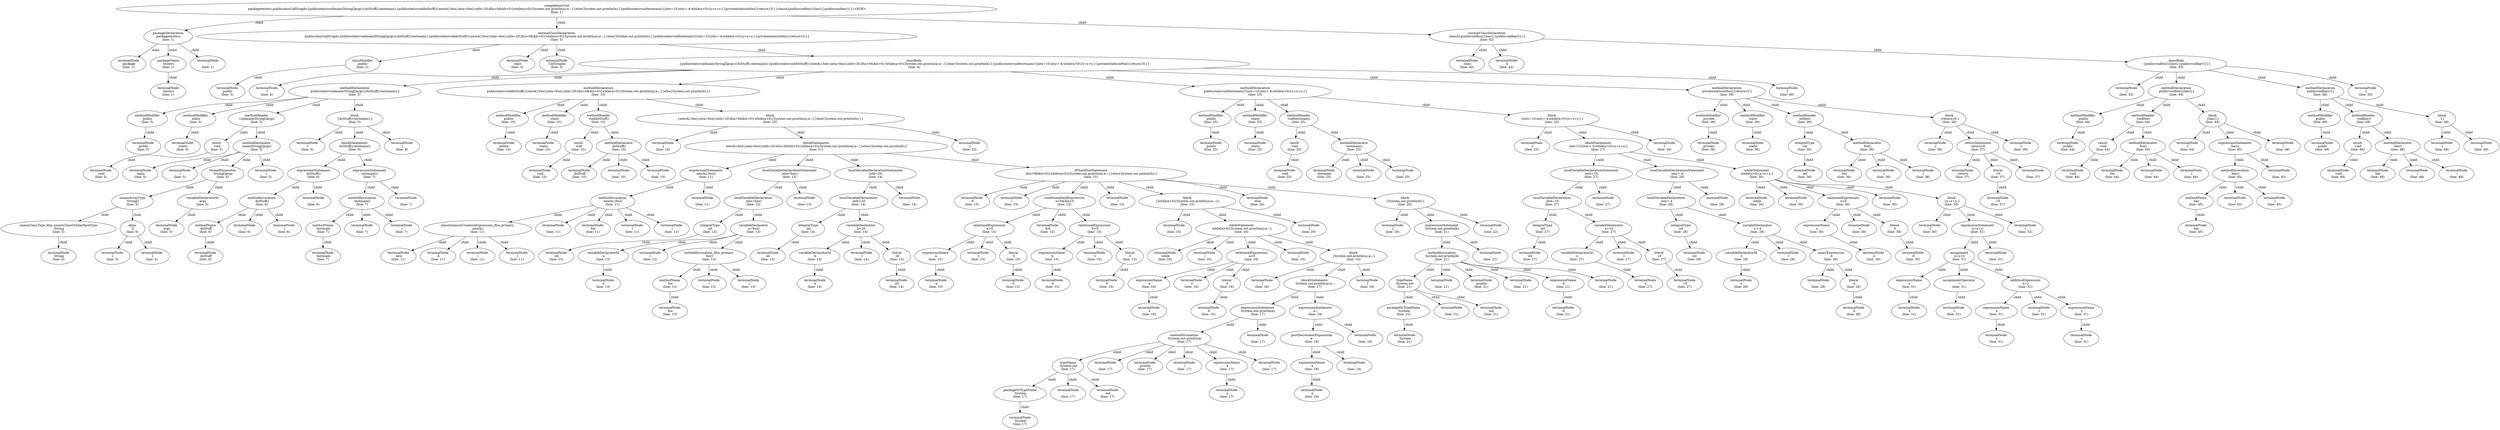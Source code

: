digraph G {
00[label="compilationUnit\n packagetesters;publicclassCallGraphs{publicstaticvoidmain(String[]args){doStuff();testmain();}publicstaticvoiddoStuff(){newA().foo();inta=foo();intb=20;if(a>0&&b>0){while(a>0){System.out.println(a);a--;}}else{System.out.println(b);}}publicstaticvoidtestmain(){intx=10;inty=-4;while(x>0){x=x+y;}}privatestaticintfoo(){return10;}}classA{publicvoidfoo(){bar();}publicvoidbar(){}}<EOF>\n (line: 1) "]
11[label="packageDeclaration\n packagetesters;\n (line: 1) "]
22[label="terminalNode\n package\n (line: 1) "]
23[label="packageName\n testers\n (line: 1) "]
34[label="terminalNode\n testers\n (line: 1) "]
25[label="terminalNode\n ;\n (line: 1) "]
16[label="normalClassDeclaration\n publicclassCallGraphs{publicstaticvoidmain(String[]args){doStuff();testmain();}publicstaticvoiddoStuff(){newA().foo();inta=foo();intb=20;if(a>0&&b>0){while(a>0){System.out.println(a);a--;}}else{System.out.println(b);}}publicstaticvoidtestmain(){intx=10;inty=-4;while(x>0){x=x+y;}}privatestaticintfoo(){return10;}}\n (line: 3) "]
27[label="classModifier\n public\n (line: 3) "]
38[label="terminalNode\n public\n (line: 3) "]
29[label="terminalNode\n class\n (line: 3) "]
210[label="terminalNode\n CallGraphs\n (line: 3) "]
211[label="classBody\n {publicstaticvoidmain(String[]args){doStuff();testmain();}publicstaticvoiddoStuff(){newA().foo();inta=foo();intb=20;if(a>0&&b>0){while(a>0){System.out.println(a);a--;}}else{System.out.println(b);}}publicstaticvoidtestmain(){intx=10;inty=-4;while(x>0){x=x+y;}}privatestaticintfoo(){return10;}}\n (line: 4) "]
312[label="terminalNode\n {\n (line: 4) "]
313[label="methodDeclaration\n publicstaticvoidmain(String[]args){doStuff();testmain();}\n (line: 5) "]
414[label="methodModifier\n public\n (line: 5) "]
515[label="terminalNode\n public\n (line: 5) "]
416[label="methodModifier\n static\n (line: 5) "]
517[label="terminalNode\n static\n (line: 5) "]
418[label="methodHeader\n voidmain(String[]args)\n (line: 5) "]
519[label="result\n void\n (line: 5) "]
620[label="terminalNode\n void\n (line: 5) "]
521[label="methodDeclarator\n main(String[]args)\n (line: 5) "]
622[label="terminalNode\n main\n (line: 5) "]
623[label="terminalNode\n (\n (line: 5) "]
624[label="formalParameter\n String[]args\n (line: 5) "]
725[label="unannArrayType\n String[]\n (line: 5) "]
826[label="unannClassType_lfno_unannClassOrInterfaceType\n String\n (line: 5) "]
927[label="terminalNode\n String\n (line: 5) "]
828[label="dims\n []\n (line: 5) "]
929[label="terminalNode\n [\n (line: 5) "]
930[label="terminalNode\n ]\n (line: 5) "]
731[label="variableDeclaratorId\n args\n (line: 5) "]
832[label="terminalNode\n args\n (line: 5) "]
633[label="terminalNode\n )\n (line: 5) "]
434[label="block\n {doStuff();testmain();}\n (line: 5) "]
535[label="terminalNode\n {\n (line: 5) "]
536[label="blockStatements\n doStuff();testmain();\n (line: 6) "]
637[label="expressionStatement\n doStuff();\n (line: 6) "]
738[label="methodInvocation\n doStuff()\n (line: 6) "]
839[label="methodName\n doStuff\n (line: 6) "]
940[label="terminalNode\n doStuff\n (line: 6) "]
841[label="terminalNode\n (\n (line: 6) "]
842[label="terminalNode\n )\n (line: 6) "]
743[label="terminalNode\n ;\n (line: 6) "]
644[label="expressionStatement\n testmain();\n (line: 7) "]
745[label="methodInvocation\n testmain()\n (line: 7) "]
846[label="methodName\n testmain\n (line: 7) "]
947[label="terminalNode\n testmain\n (line: 7) "]
848[label="terminalNode\n (\n (line: 7) "]
849[label="terminalNode\n )\n (line: 7) "]
750[label="terminalNode\n ;\n (line: 7) "]
551[label="terminalNode\n }\n (line: 8) "]
352[label="methodDeclaration\n publicstaticvoiddoStuff(){newA().foo();inta=foo();intb=20;if(a>0&&b>0){while(a>0){System.out.println(a);a--;}}else{System.out.println(b);}}\n (line: 10) "]
453[label="methodModifier\n public\n (line: 10) "]
554[label="terminalNode\n public\n (line: 10) "]
455[label="methodModifier\n static\n (line: 10) "]
556[label="terminalNode\n static\n (line: 10) "]
457[label="methodHeader\n voiddoStuff()\n (line: 10) "]
558[label="result\n void\n (line: 10) "]
659[label="terminalNode\n void\n (line: 10) "]
560[label="methodDeclarator\n doStuff()\n (line: 10) "]
661[label="terminalNode\n doStuff\n (line: 10) "]
662[label="terminalNode\n (\n (line: 10) "]
663[label="terminalNode\n )\n (line: 10) "]
464[label="block\n {newA().foo();inta=foo();intb=20;if(a>0&&b>0){while(a>0){System.out.println(a);a--;}}else{System.out.println(b);}}\n (line: 10) "]
565[label="terminalNode\n {\n (line: 10) "]
566[label="blockStatements\n newA().foo();inta=foo();intb=20;if(a>0&&b>0){while(a>0){System.out.println(a);a--;}}else{System.out.println(b);}\n (line: 11) "]
667[label="expressionStatement\n newA().foo();\n (line: 11) "]
768[label="methodInvocation\n newA().foo()\n (line: 11) "]
869[label="classInstanceCreationExpression_lfno_primary\n newA()\n (line: 11) "]
970[label="terminalNode\n new\n (line: 11) "]
971[label="terminalNode\n A\n (line: 11) "]
972[label="terminalNode\n (\n (line: 11) "]
973[label="terminalNode\n )\n (line: 11) "]
874[label="terminalNode\n .\n (line: 11) "]
875[label="terminalNode\n foo\n (line: 11) "]
876[label="terminalNode\n (\n (line: 11) "]
877[label="terminalNode\n )\n (line: 11) "]
778[label="terminalNode\n ;\n (line: 11) "]
679[label="localVariableDeclarationStatement\n inta=foo();\n (line: 13) "]
780[label="localVariableDeclaration\n inta=foo()\n (line: 13) "]
881[label="integralType\n int\n (line: 13) "]
982[label="terminalNode\n int\n (line: 13) "]
883[label="variableDeclarator\n a=foo()\n (line: 13) "]
984[label="variableDeclaratorId\n a\n (line: 13) "]
1085[label="terminalNode\n a\n (line: 13) "]
986[label="terminalNode\n =\n (line: 13) "]
987[label="methodInvocation_lfno_primary\n foo()\n (line: 13) "]
1088[label="methodName\n foo\n (line: 13) "]
1189[label="terminalNode\n foo\n (line: 13) "]
1090[label="terminalNode\n (\n (line: 13) "]
1091[label="terminalNode\n )\n (line: 13) "]
792[label="terminalNode\n ;\n (line: 13) "]
693[label="localVariableDeclarationStatement\n intb=20;\n (line: 14) "]
794[label="localVariableDeclaration\n intb=20\n (line: 14) "]
895[label="integralType\n int\n (line: 14) "]
996[label="terminalNode\n int\n (line: 14) "]
897[label="variableDeclarator\n b=20\n (line: 14) "]
998[label="variableDeclaratorId\n b\n (line: 14) "]
1099[label="terminalNode\n b\n (line: 14) "]
9100[label="terminalNode\n =\n (line: 14) "]
9101[label="literal\n 20\n (line: 14) "]
10102[label="terminalNode\n 20\n (line: 14) "]
7103[label="terminalNode\n ;\n (line: 14) "]
6104[label="ifThenElseStatement\n if(a>0&&b>0){while(a>0){System.out.println(a);a--;}}else{System.out.println(b);}\n (line: 15) "]
7105[label="terminalNode\n if\n (line: 15) "]
7106[label="terminalNode\n (\n (line: 15) "]
7107[label="conditionalAndExpression\n a>0&&b>0\n (line: 15) "]
8108[label="relationalExpression\n a>0\n (line: 15) "]
9109[label="expressionName\n a\n (line: 15) "]
10110[label="terminalNode\n a\n (line: 15) "]
9111[label="terminalNode\n >\n (line: 15) "]
9112[label="literal\n 0\n (line: 15) "]
10113[label="terminalNode\n 0\n (line: 15) "]
8114[label="terminalNode\n &&\n (line: 15) "]
8115[label="relationalExpression\n b>0\n (line: 15) "]
9116[label="expressionName\n b\n (line: 15) "]
10117[label="terminalNode\n b\n (line: 15) "]
9118[label="terminalNode\n >\n (line: 15) "]
9119[label="literal\n 0\n (line: 15) "]
10120[label="terminalNode\n 0\n (line: 15) "]
7121[label="terminalNode\n )\n (line: 15) "]
7122[label="block\n {while(a>0){System.out.println(a);a--;}}\n (line: 15) "]
8123[label="terminalNode\n {\n (line: 15) "]
8124[label="whileStatement\n while(a>0){System.out.println(a);a--;}\n (line: 16) "]
9125[label="terminalNode\n while\n (line: 16) "]
9126[label="terminalNode\n (\n (line: 16) "]
9127[label="relationalExpression\n a>0\n (line: 16) "]
10128[label="expressionName\n a\n (line: 16) "]
11129[label="terminalNode\n a\n (line: 16) "]
10130[label="terminalNode\n >\n (line: 16) "]
10131[label="literal\n 0\n (line: 16) "]
11132[label="terminalNode\n 0\n (line: 16) "]
9133[label="terminalNode\n )\n (line: 16) "]
9134[label="block\n {System.out.println(a);a--;}\n (line: 16) "]
10135[label="terminalNode\n {\n (line: 16) "]
10136[label="blockStatements\n System.out.println(a);a--;\n (line: 17) "]
11137[label="expressionStatement\n System.out.println(a);\n (line: 17) "]
12138[label="methodInvocation\n System.out.println(a)\n (line: 17) "]
13139[label="typeName\n System.out\n (line: 17) "]
14140[label="packageOrTypeName\n System\n (line: 17) "]
15141[label="terminalNode\n System\n (line: 17) "]
14142[label="terminalNode\n .\n (line: 17) "]
14143[label="terminalNode\n out\n (line: 17) "]
13144[label="terminalNode\n .\n (line: 17) "]
13145[label="terminalNode\n println\n (line: 17) "]
13146[label="terminalNode\n (\n (line: 17) "]
13147[label="expressionName\n a\n (line: 17) "]
14148[label="terminalNode\n a\n (line: 17) "]
13149[label="terminalNode\n )\n (line: 17) "]
12150[label="terminalNode\n ;\n (line: 17) "]
11151[label="expressionStatement\n a--;\n (line: 18) "]
12152[label="postDecrementExpression\n a--\n (line: 18) "]
13153[label="expressionName\n a\n (line: 18) "]
14154[label="terminalNode\n a\n (line: 18) "]
13155[label="terminalNode\n --\n (line: 18) "]
12156[label="terminalNode\n ;\n (line: 18) "]
10157[label="terminalNode\n }\n (line: 19) "]
8158[label="terminalNode\n }\n (line: 20) "]
7159[label="terminalNode\n else\n (line: 20) "]
7160[label="block\n {System.out.println(b);}\n (line: 20) "]
8161[label="terminalNode\n {\n (line: 20) "]
8162[label="expressionStatement\n System.out.println(b);\n (line: 21) "]
9163[label="methodInvocation\n System.out.println(b)\n (line: 21) "]
10164[label="typeName\n System.out\n (line: 21) "]
11165[label="packageOrTypeName\n System\n (line: 21) "]
12166[label="terminalNode\n System\n (line: 21) "]
11167[label="terminalNode\n .\n (line: 21) "]
11168[label="terminalNode\n out\n (line: 21) "]
10169[label="terminalNode\n .\n (line: 21) "]
10170[label="terminalNode\n println\n (line: 21) "]
10171[label="terminalNode\n (\n (line: 21) "]
10172[label="expressionName\n b\n (line: 21) "]
11173[label="terminalNode\n b\n (line: 21) "]
10174[label="terminalNode\n )\n (line: 21) "]
9175[label="terminalNode\n ;\n (line: 21) "]
8176[label="terminalNode\n }\n (line: 22) "]
5177[label="terminalNode\n }\n (line: 23) "]
3178[label="methodDeclaration\n publicstaticvoidtestmain(){intx=10;inty=-4;while(x>0){x=x+y;}}\n (line: 25) "]
4179[label="methodModifier\n public\n (line: 25) "]
5180[label="terminalNode\n public\n (line: 25) "]
4181[label="methodModifier\n static\n (line: 25) "]
5182[label="terminalNode\n static\n (line: 25) "]
4183[label="methodHeader\n voidtestmain()\n (line: 25) "]
5184[label="result\n void\n (line: 25) "]
6185[label="terminalNode\n void\n (line: 25) "]
5186[label="methodDeclarator\n testmain()\n (line: 25) "]
6187[label="terminalNode\n testmain\n (line: 25) "]
6188[label="terminalNode\n (\n (line: 25) "]
6189[label="terminalNode\n )\n (line: 25) "]
4190[label="block\n {intx=10;inty=-4;while(x>0){x=x+y;}}\n (line: 25) "]
5191[label="terminalNode\n {\n (line: 25) "]
5192[label="blockStatements\n intx=10;inty=-4;while(x>0){x=x+y;}\n (line: 27) "]
6193[label="localVariableDeclarationStatement\n intx=10;\n (line: 27) "]
7194[label="localVariableDeclaration\n intx=10\n (line: 27) "]
8195[label="integralType\n int\n (line: 27) "]
9196[label="terminalNode\n int\n (line: 27) "]
8197[label="variableDeclarator\n x=10\n (line: 27) "]
9198[label="variableDeclaratorId\n x\n (line: 27) "]
10199[label="terminalNode\n x\n (line: 27) "]
9200[label="terminalNode\n =\n (line: 27) "]
9201[label="literal\n 10\n (line: 27) "]
10202[label="terminalNode\n 10\n (line: 27) "]
7203[label="terminalNode\n ;\n (line: 27) "]
6204[label="localVariableDeclarationStatement\n inty=-4;\n (line: 28) "]
7205[label="localVariableDeclaration\n inty=-4\n (line: 28) "]
8206[label="integralType\n int\n (line: 28) "]
9207[label="terminalNode\n int\n (line: 28) "]
8208[label="variableDeclarator\n y=-4\n (line: 28) "]
9209[label="variableDeclaratorId\n y\n (line: 28) "]
10210[label="terminalNode\n y\n (line: 28) "]
9211[label="terminalNode\n =\n (line: 28) "]
9212[label="unaryExpression\n -4\n (line: 28) "]
10213[label="terminalNode\n -\n (line: 28) "]
10214[label="literal\n 4\n (line: 28) "]
11215[label="terminalNode\n 4\n (line: 28) "]
7216[label="terminalNode\n ;\n (line: 28) "]
6217[label="whileStatement\n while(x>0){x=x+y;}\n (line: 30) "]
7218[label="terminalNode\n while\n (line: 30) "]
7219[label="terminalNode\n (\n (line: 30) "]
7220[label="relationalExpression\n x>0\n (line: 30) "]
8221[label="expressionName\n x\n (line: 30) "]
9222[label="terminalNode\n x\n (line: 30) "]
8223[label="terminalNode\n >\n (line: 30) "]
8224[label="literal\n 0\n (line: 30) "]
9225[label="terminalNode\n 0\n (line: 30) "]
7226[label="terminalNode\n )\n (line: 30) "]
7227[label="block\n {x=x+y;}\n (line: 30) "]
8228[label="terminalNode\n {\n (line: 30) "]
8229[label="expressionStatement\n x=x+y;\n (line: 31) "]
9230[label="assignment\n x=x+y\n (line: 31) "]
10231[label="expressionName\n x\n (line: 31) "]
11232[label="terminalNode\n x\n (line: 31) "]
10233[label="assignmentOperator\n =\n (line: 31) "]
11234[label="terminalNode\n =\n (line: 31) "]
10235[label="additiveExpression\n x+y\n (line: 31) "]
11236[label="expressionName\n x\n (line: 31) "]
12237[label="terminalNode\n x\n (line: 31) "]
11238[label="terminalNode\n +\n (line: 31) "]
11239[label="expressionName\n y\n (line: 31) "]
12240[label="terminalNode\n y\n (line: 31) "]
9241[label="terminalNode\n ;\n (line: 31) "]
8242[label="terminalNode\n }\n (line: 32) "]
5243[label="terminalNode\n }\n (line: 34) "]
3244[label="methodDeclaration\n privatestaticintfoo(){return10;}\n (line: 36) "]
4245[label="methodModifier\n private\n (line: 36) "]
5246[label="terminalNode\n private\n (line: 36) "]
4247[label="methodModifier\n static\n (line: 36) "]
5248[label="terminalNode\n static\n (line: 36) "]
4249[label="methodHeader\n intfoo()\n (line: 36) "]
5250[label="integralType\n int\n (line: 36) "]
6251[label="terminalNode\n int\n (line: 36) "]
5252[label="methodDeclarator\n foo()\n (line: 36) "]
6253[label="terminalNode\n foo\n (line: 36) "]
6254[label="terminalNode\n (\n (line: 36) "]
6255[label="terminalNode\n )\n (line: 36) "]
4256[label="block\n {return10;}\n (line: 36) "]
5257[label="terminalNode\n {\n (line: 36) "]
5258[label="returnStatement\n return10;\n (line: 37) "]
6259[label="terminalNode\n return\n (line: 37) "]
6260[label="literal\n 10\n (line: 37) "]
7261[label="terminalNode\n 10\n (line: 37) "]
6262[label="terminalNode\n ;\n (line: 37) "]
5263[label="terminalNode\n }\n (line: 38) "]
3264[label="terminalNode\n }\n (line: 40) "]
1265[label="normalClassDeclaration\n classA{publicvoidfoo(){bar();}publicvoidbar(){}}\n (line: 42) "]
2266[label="terminalNode\n class\n (line: 42) "]
2267[label="terminalNode\n A\n (line: 42) "]
2268[label="classBody\n {publicvoidfoo(){bar();}publicvoidbar(){}}\n (line: 43) "]
3269[label="terminalNode\n {\n (line: 43) "]
3270[label="methodDeclaration\n publicvoidfoo(){bar();}\n (line: 44) "]
4271[label="methodModifier\n public\n (line: 44) "]
5272[label="terminalNode\n public\n (line: 44) "]
4273[label="methodHeader\n voidfoo()\n (line: 44) "]
5274[label="result\n void\n (line: 44) "]
6275[label="terminalNode\n void\n (line: 44) "]
5276[label="methodDeclarator\n foo()\n (line: 44) "]
6277[label="terminalNode\n foo\n (line: 44) "]
6278[label="terminalNode\n (\n (line: 44) "]
6279[label="terminalNode\n )\n (line: 44) "]
4280[label="block\n {bar();}\n (line: 44) "]
5281[label="terminalNode\n {\n (line: 44) "]
5282[label="expressionStatement\n bar();\n (line: 45) "]
6283[label="methodInvocation\n bar()\n (line: 45) "]
7284[label="methodName\n bar\n (line: 45) "]
8285[label="terminalNode\n bar\n (line: 45) "]
7286[label="terminalNode\n (\n (line: 45) "]
7287[label="terminalNode\n )\n (line: 45) "]
6288[label="terminalNode\n ;\n (line: 45) "]
5289[label="terminalNode\n }\n (line: 46) "]
3290[label="methodDeclaration\n publicvoidbar(){}\n (line: 48) "]
4291[label="methodModifier\n public\n (line: 48) "]
5292[label="terminalNode\n public\n (line: 48) "]
4293[label="methodHeader\n voidbar()\n (line: 48) "]
5294[label="result\n void\n (line: 48) "]
6295[label="terminalNode\n void\n (line: 48) "]
5296[label="methodDeclarator\n bar()\n (line: 48) "]
6297[label="terminalNode\n bar\n (line: 48) "]
6298[label="terminalNode\n (\n (line: 48) "]
6299[label="terminalNode\n )\n (line: 48) "]
4300[label="block\n {}\n (line: 48) "]
5301[label="terminalNode\n {\n (line: 48) "]
5302[label="terminalNode\n }\n (line: 49) "]
3303[label="terminalNode\n }\n (line: 50) "]
00->11 [label=" child"]
11->22 [label=" child"]
11->23 [label=" child"]
23->34 [label=" child"]
11->25 [label=" child"]
00->16 [label=" child"]
16->27 [label=" child"]
27->38 [label=" child"]
16->29 [label=" child"]
16->210 [label=" child"]
16->211 [label=" child"]
211->312 [label=" child"]
211->313 [label=" child"]
313->414 [label=" child"]
414->515 [label=" child"]
313->416 [label=" child"]
416->517 [label=" child"]
313->418 [label=" child"]
418->519 [label=" child"]
519->620 [label=" child"]
418->521 [label=" child"]
521->622 [label=" child"]
521->623 [label=" child"]
521->624 [label=" child"]
624->725 [label=" child"]
725->826 [label=" child"]
826->927 [label=" child"]
725->828 [label=" child"]
828->929 [label=" child"]
828->930 [label=" child"]
624->731 [label=" child"]
731->832 [label=" child"]
521->633 [label=" child"]
313->434 [label=" child"]
434->535 [label=" child"]
434->536 [label=" child"]
536->637 [label=" child"]
637->738 [label=" child"]
738->839 [label=" child"]
839->940 [label=" child"]
738->841 [label=" child"]
738->842 [label=" child"]
637->743 [label=" child"]
536->644 [label=" child"]
644->745 [label=" child"]
745->846 [label=" child"]
846->947 [label=" child"]
745->848 [label=" child"]
745->849 [label=" child"]
644->750 [label=" child"]
434->551 [label=" child"]
211->352 [label=" child"]
352->453 [label=" child"]
453->554 [label=" child"]
352->455 [label=" child"]
455->556 [label=" child"]
352->457 [label=" child"]
457->558 [label=" child"]
558->659 [label=" child"]
457->560 [label=" child"]
560->661 [label=" child"]
560->662 [label=" child"]
560->663 [label=" child"]
352->464 [label=" child"]
464->565 [label=" child"]
464->566 [label=" child"]
566->667 [label=" child"]
667->768 [label=" child"]
768->869 [label=" child"]
869->970 [label=" child"]
869->971 [label=" child"]
869->972 [label=" child"]
869->973 [label=" child"]
768->874 [label=" child"]
768->875 [label=" child"]
768->876 [label=" child"]
768->877 [label=" child"]
667->778 [label=" child"]
566->679 [label=" child"]
679->780 [label=" child"]
780->881 [label=" child"]
881->982 [label=" child"]
780->883 [label=" child"]
883->984 [label=" child"]
984->1085 [label=" child"]
883->986 [label=" child"]
883->987 [label=" child"]
987->1088 [label=" child"]
1088->1189 [label=" child"]
987->1090 [label=" child"]
987->1091 [label=" child"]
679->792 [label=" child"]
566->693 [label=" child"]
693->794 [label=" child"]
794->895 [label=" child"]
895->996 [label=" child"]
794->897 [label=" child"]
897->998 [label=" child"]
998->1099 [label=" child"]
897->9100 [label=" child"]
897->9101 [label=" child"]
9101->10102 [label=" child"]
693->7103 [label=" child"]
566->6104 [label=" child"]
6104->7105 [label=" child"]
6104->7106 [label=" child"]
6104->7107 [label=" child"]
7107->8108 [label=" child"]
8108->9109 [label=" child"]
9109->10110 [label=" child"]
8108->9111 [label=" child"]
8108->9112 [label=" child"]
9112->10113 [label=" child"]
7107->8114 [label=" child"]
7107->8115 [label=" child"]
8115->9116 [label=" child"]
9116->10117 [label=" child"]
8115->9118 [label=" child"]
8115->9119 [label=" child"]
9119->10120 [label=" child"]
6104->7121 [label=" child"]
6104->7122 [label=" child"]
7122->8123 [label=" child"]
7122->8124 [label=" child"]
8124->9125 [label=" child"]
8124->9126 [label=" child"]
8124->9127 [label=" child"]
9127->10128 [label=" child"]
10128->11129 [label=" child"]
9127->10130 [label=" child"]
9127->10131 [label=" child"]
10131->11132 [label=" child"]
8124->9133 [label=" child"]
8124->9134 [label=" child"]
9134->10135 [label=" child"]
9134->10136 [label=" child"]
10136->11137 [label=" child"]
11137->12138 [label=" child"]
12138->13139 [label=" child"]
13139->14140 [label=" child"]
14140->15141 [label=" child"]
13139->14142 [label=" child"]
13139->14143 [label=" child"]
12138->13144 [label=" child"]
12138->13145 [label=" child"]
12138->13146 [label=" child"]
12138->13147 [label=" child"]
13147->14148 [label=" child"]
12138->13149 [label=" child"]
11137->12150 [label=" child"]
10136->11151 [label=" child"]
11151->12152 [label=" child"]
12152->13153 [label=" child"]
13153->14154 [label=" child"]
12152->13155 [label=" child"]
11151->12156 [label=" child"]
9134->10157 [label=" child"]
7122->8158 [label=" child"]
6104->7159 [label=" child"]
6104->7160 [label=" child"]
7160->8161 [label=" child"]
7160->8162 [label=" child"]
8162->9163 [label=" child"]
9163->10164 [label=" child"]
10164->11165 [label=" child"]
11165->12166 [label=" child"]
10164->11167 [label=" child"]
10164->11168 [label=" child"]
9163->10169 [label=" child"]
9163->10170 [label=" child"]
9163->10171 [label=" child"]
9163->10172 [label=" child"]
10172->11173 [label=" child"]
9163->10174 [label=" child"]
8162->9175 [label=" child"]
7160->8176 [label=" child"]
464->5177 [label=" child"]
211->3178 [label=" child"]
3178->4179 [label=" child"]
4179->5180 [label=" child"]
3178->4181 [label=" child"]
4181->5182 [label=" child"]
3178->4183 [label=" child"]
4183->5184 [label=" child"]
5184->6185 [label=" child"]
4183->5186 [label=" child"]
5186->6187 [label=" child"]
5186->6188 [label=" child"]
5186->6189 [label=" child"]
3178->4190 [label=" child"]
4190->5191 [label=" child"]
4190->5192 [label=" child"]
5192->6193 [label=" child"]
6193->7194 [label=" child"]
7194->8195 [label=" child"]
8195->9196 [label=" child"]
7194->8197 [label=" child"]
8197->9198 [label=" child"]
9198->10199 [label=" child"]
8197->9200 [label=" child"]
8197->9201 [label=" child"]
9201->10202 [label=" child"]
6193->7203 [label=" child"]
5192->6204 [label=" child"]
6204->7205 [label=" child"]
7205->8206 [label=" child"]
8206->9207 [label=" child"]
7205->8208 [label=" child"]
8208->9209 [label=" child"]
9209->10210 [label=" child"]
8208->9211 [label=" child"]
8208->9212 [label=" child"]
9212->10213 [label=" child"]
9212->10214 [label=" child"]
10214->11215 [label=" child"]
6204->7216 [label=" child"]
5192->6217 [label=" child"]
6217->7218 [label=" child"]
6217->7219 [label=" child"]
6217->7220 [label=" child"]
7220->8221 [label=" child"]
8221->9222 [label=" child"]
7220->8223 [label=" child"]
7220->8224 [label=" child"]
8224->9225 [label=" child"]
6217->7226 [label=" child"]
6217->7227 [label=" child"]
7227->8228 [label=" child"]
7227->8229 [label=" child"]
8229->9230 [label=" child"]
9230->10231 [label=" child"]
10231->11232 [label=" child"]
9230->10233 [label=" child"]
10233->11234 [label=" child"]
9230->10235 [label=" child"]
10235->11236 [label=" child"]
11236->12237 [label=" child"]
10235->11238 [label=" child"]
10235->11239 [label=" child"]
11239->12240 [label=" child"]
8229->9241 [label=" child"]
7227->8242 [label=" child"]
4190->5243 [label=" child"]
211->3244 [label=" child"]
3244->4245 [label=" child"]
4245->5246 [label=" child"]
3244->4247 [label=" child"]
4247->5248 [label=" child"]
3244->4249 [label=" child"]
4249->5250 [label=" child"]
5250->6251 [label=" child"]
4249->5252 [label=" child"]
5252->6253 [label=" child"]
5252->6254 [label=" child"]
5252->6255 [label=" child"]
3244->4256 [label=" child"]
4256->5257 [label=" child"]
4256->5258 [label=" child"]
5258->6259 [label=" child"]
5258->6260 [label=" child"]
6260->7261 [label=" child"]
5258->6262 [label=" child"]
4256->5263 [label=" child"]
211->3264 [label=" child"]
00->1265 [label=" child"]
1265->2266 [label=" child"]
1265->2267 [label=" child"]
1265->2268 [label=" child"]
2268->3269 [label=" child"]
2268->3270 [label=" child"]
3270->4271 [label=" child"]
4271->5272 [label=" child"]
3270->4273 [label=" child"]
4273->5274 [label=" child"]
5274->6275 [label=" child"]
4273->5276 [label=" child"]
5276->6277 [label=" child"]
5276->6278 [label=" child"]
5276->6279 [label=" child"]
3270->4280 [label=" child"]
4280->5281 [label=" child"]
4280->5282 [label=" child"]
5282->6283 [label=" child"]
6283->7284 [label=" child"]
7284->8285 [label=" child"]
6283->7286 [label=" child"]
6283->7287 [label=" child"]
5282->6288 [label=" child"]
4280->5289 [label=" child"]
2268->3290 [label=" child"]
3290->4291 [label=" child"]
4291->5292 [label=" child"]
3290->4293 [label=" child"]
4293->5294 [label=" child"]
5294->6295 [label=" child"]
4293->5296 [label=" child"]
5296->6297 [label=" child"]
5296->6298 [label=" child"]
5296->6299 [label=" child"]
3290->4300 [label=" child"]
4300->5301 [label=" child"]
4300->5302 [label=" child"]
2268->3303 [label=" child"]
}
